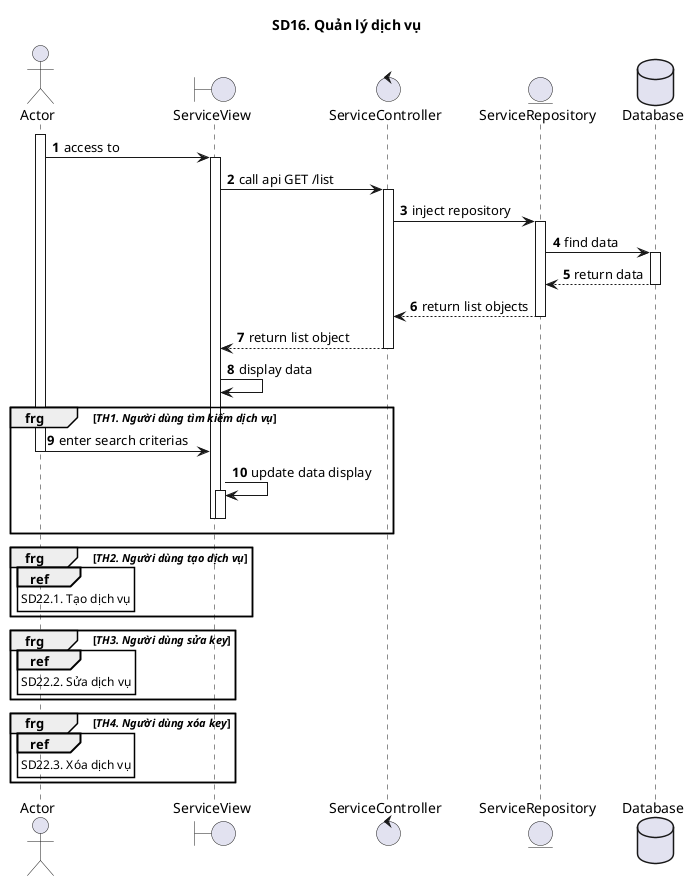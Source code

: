 @startuml SQ
autonumber
title SD16. Quản lý dịch vụ
actor "Actor" as actor
boundary "ServiceView" as view
control "ServiceController" as controller
entity "ServiceRepository" as model
database "Database" as database
activate actor
actor -> view : access to
activate view
view -> controller : call api GET /list
activate controller
controller -> model : inject repository
activate model
model -> database : find data
activate database
database --> model : return data
deactivate database
model --> controller: return list objects
deactivate model
controller --> view : return list object
deactivate controller
view -> view: display data
group frg [//TH1. Người dùng tìm kiếm dịch vụ//]
actor -> view : enter search criterias
deactivate actor
view -> view: update data display
activate view
deactivate view
deactivate view
end
group frg [//TH2. Người dùng tạo dịch vụ//]
ref over actor
SD22.1. Tạo dịch vụ
end ref
end
group frg [//TH3. Người dùng sửa key//]
ref over actor
SD22.2. Sửa dịch vụ
end ref
end
group frg [//TH4. Người dùng xóa key//]
ref over actor
SD22.3. Xóa dịch vụ
end ref
end
@enduml